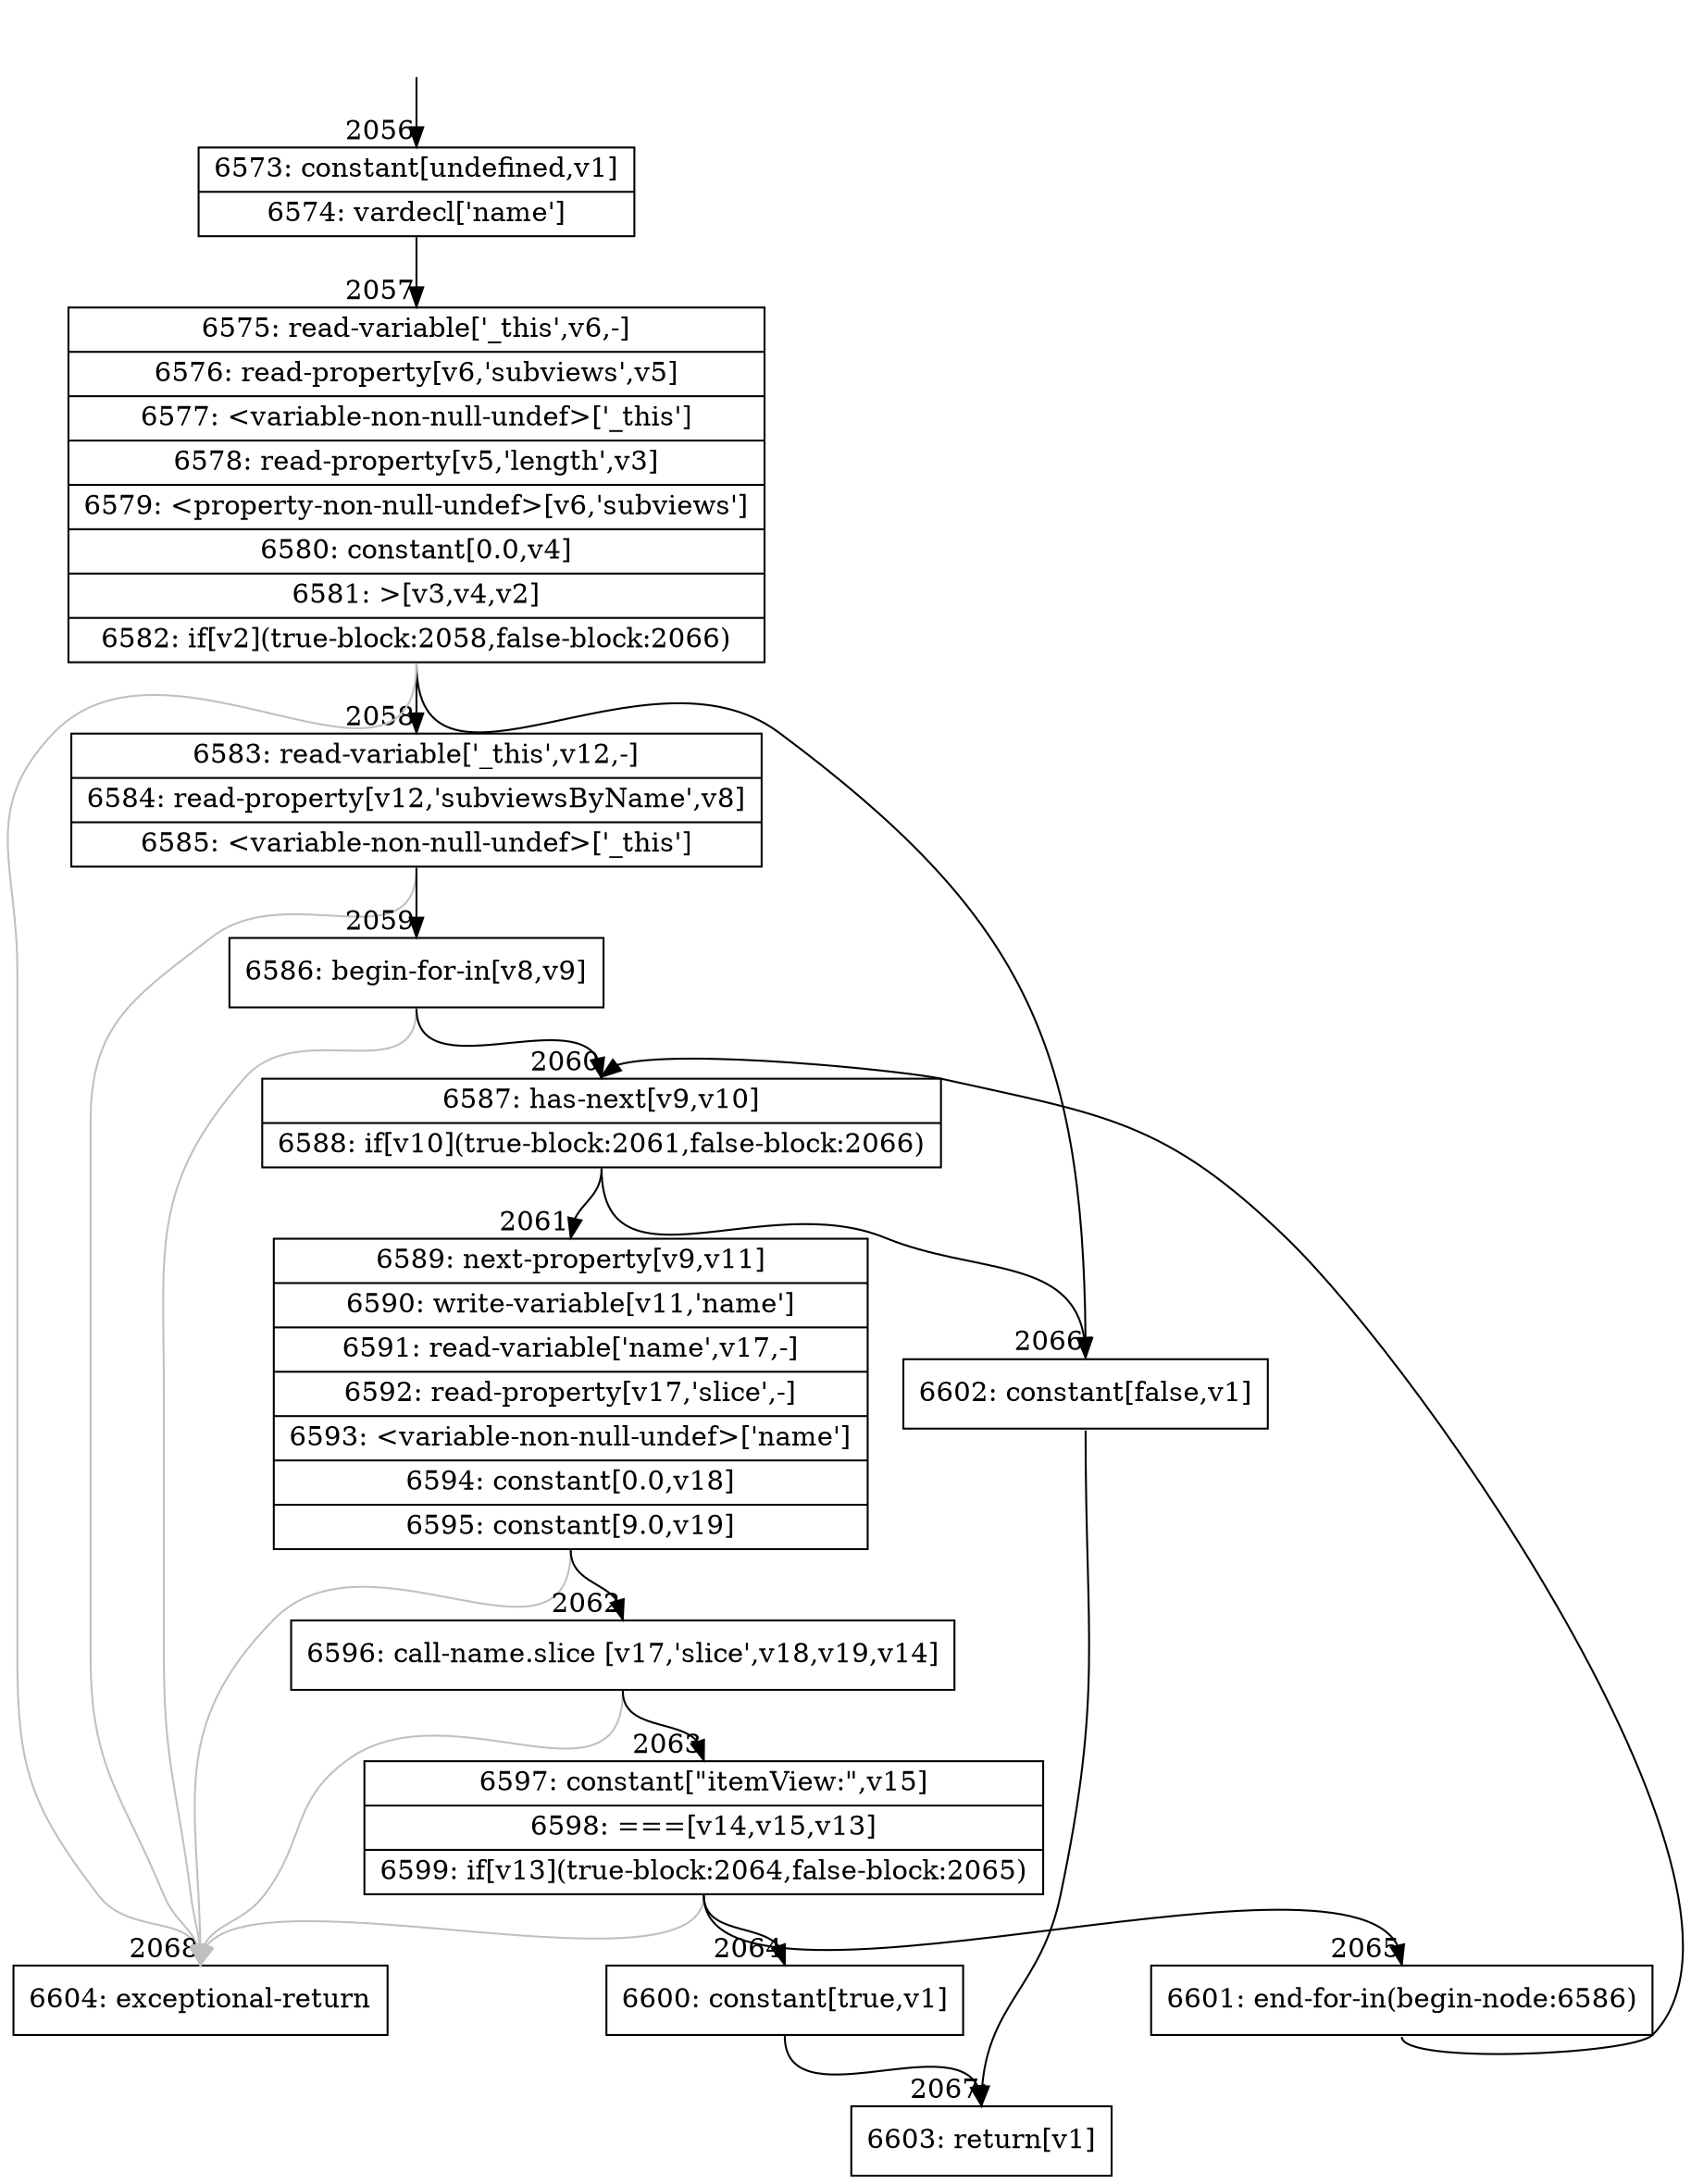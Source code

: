 digraph {
rankdir="TD"
BB_entry174[shape=none,label=""];
BB_entry174 -> BB2056 [tailport=s, headport=n, headlabel="    2056"]
BB2056 [shape=record label="{6573: constant[undefined,v1]|6574: vardecl['name']}" ] 
BB2056 -> BB2057 [tailport=s, headport=n, headlabel="      2057"]
BB2057 [shape=record label="{6575: read-variable['_this',v6,-]|6576: read-property[v6,'subviews',v5]|6577: \<variable-non-null-undef\>['_this']|6578: read-property[v5,'length',v3]|6579: \<property-non-null-undef\>[v6,'subviews']|6580: constant[0.0,v4]|6581: \>[v3,v4,v2]|6582: if[v2](true-block:2058,false-block:2066)}" ] 
BB2057 -> BB2058 [tailport=s, headport=n, headlabel="      2058"]
BB2057 -> BB2066 [tailport=s, headport=n, headlabel="      2066"]
BB2057 -> BB2068 [tailport=s, headport=n, color=gray, headlabel="      2068"]
BB2058 [shape=record label="{6583: read-variable['_this',v12,-]|6584: read-property[v12,'subviewsByName',v8]|6585: \<variable-non-null-undef\>['_this']}" ] 
BB2058 -> BB2059 [tailport=s, headport=n, headlabel="      2059"]
BB2058 -> BB2068 [tailport=s, headport=n, color=gray]
BB2059 [shape=record label="{6586: begin-for-in[v8,v9]}" ] 
BB2059 -> BB2060 [tailport=s, headport=n, headlabel="      2060"]
BB2059 -> BB2068 [tailport=s, headport=n, color=gray]
BB2060 [shape=record label="{6587: has-next[v9,v10]|6588: if[v10](true-block:2061,false-block:2066)}" ] 
BB2060 -> BB2061 [tailport=s, headport=n, headlabel="      2061"]
BB2060 -> BB2066 [tailport=s, headport=n]
BB2061 [shape=record label="{6589: next-property[v9,v11]|6590: write-variable[v11,'name']|6591: read-variable['name',v17,-]|6592: read-property[v17,'slice',-]|6593: \<variable-non-null-undef\>['name']|6594: constant[0.0,v18]|6595: constant[9.0,v19]}" ] 
BB2061 -> BB2062 [tailport=s, headport=n, headlabel="      2062"]
BB2061 -> BB2068 [tailport=s, headport=n, color=gray]
BB2062 [shape=record label="{6596: call-name.slice [v17,'slice',v18,v19,v14]}" ] 
BB2062 -> BB2063 [tailport=s, headport=n, headlabel="      2063"]
BB2062 -> BB2068 [tailport=s, headport=n, color=gray]
BB2063 [shape=record label="{6597: constant[\"itemView:\",v15]|6598: ===[v14,v15,v13]|6599: if[v13](true-block:2064,false-block:2065)}" ] 
BB2063 -> BB2064 [tailport=s, headport=n, headlabel="      2064"]
BB2063 -> BB2065 [tailport=s, headport=n, headlabel="      2065"]
BB2063 -> BB2068 [tailport=s, headport=n, color=gray]
BB2064 [shape=record label="{6600: constant[true,v1]}" ] 
BB2064 -> BB2067 [tailport=s, headport=n, headlabel="      2067"]
BB2065 [shape=record label="{6601: end-for-in(begin-node:6586)}" ] 
BB2065 -> BB2060 [tailport=s, headport=n]
BB2066 [shape=record label="{6602: constant[false,v1]}" ] 
BB2066 -> BB2067 [tailport=s, headport=n]
BB2067 [shape=record label="{6603: return[v1]}" ] 
BB2068 [shape=record label="{6604: exceptional-return}" ] 
//#$~ 1846
}
